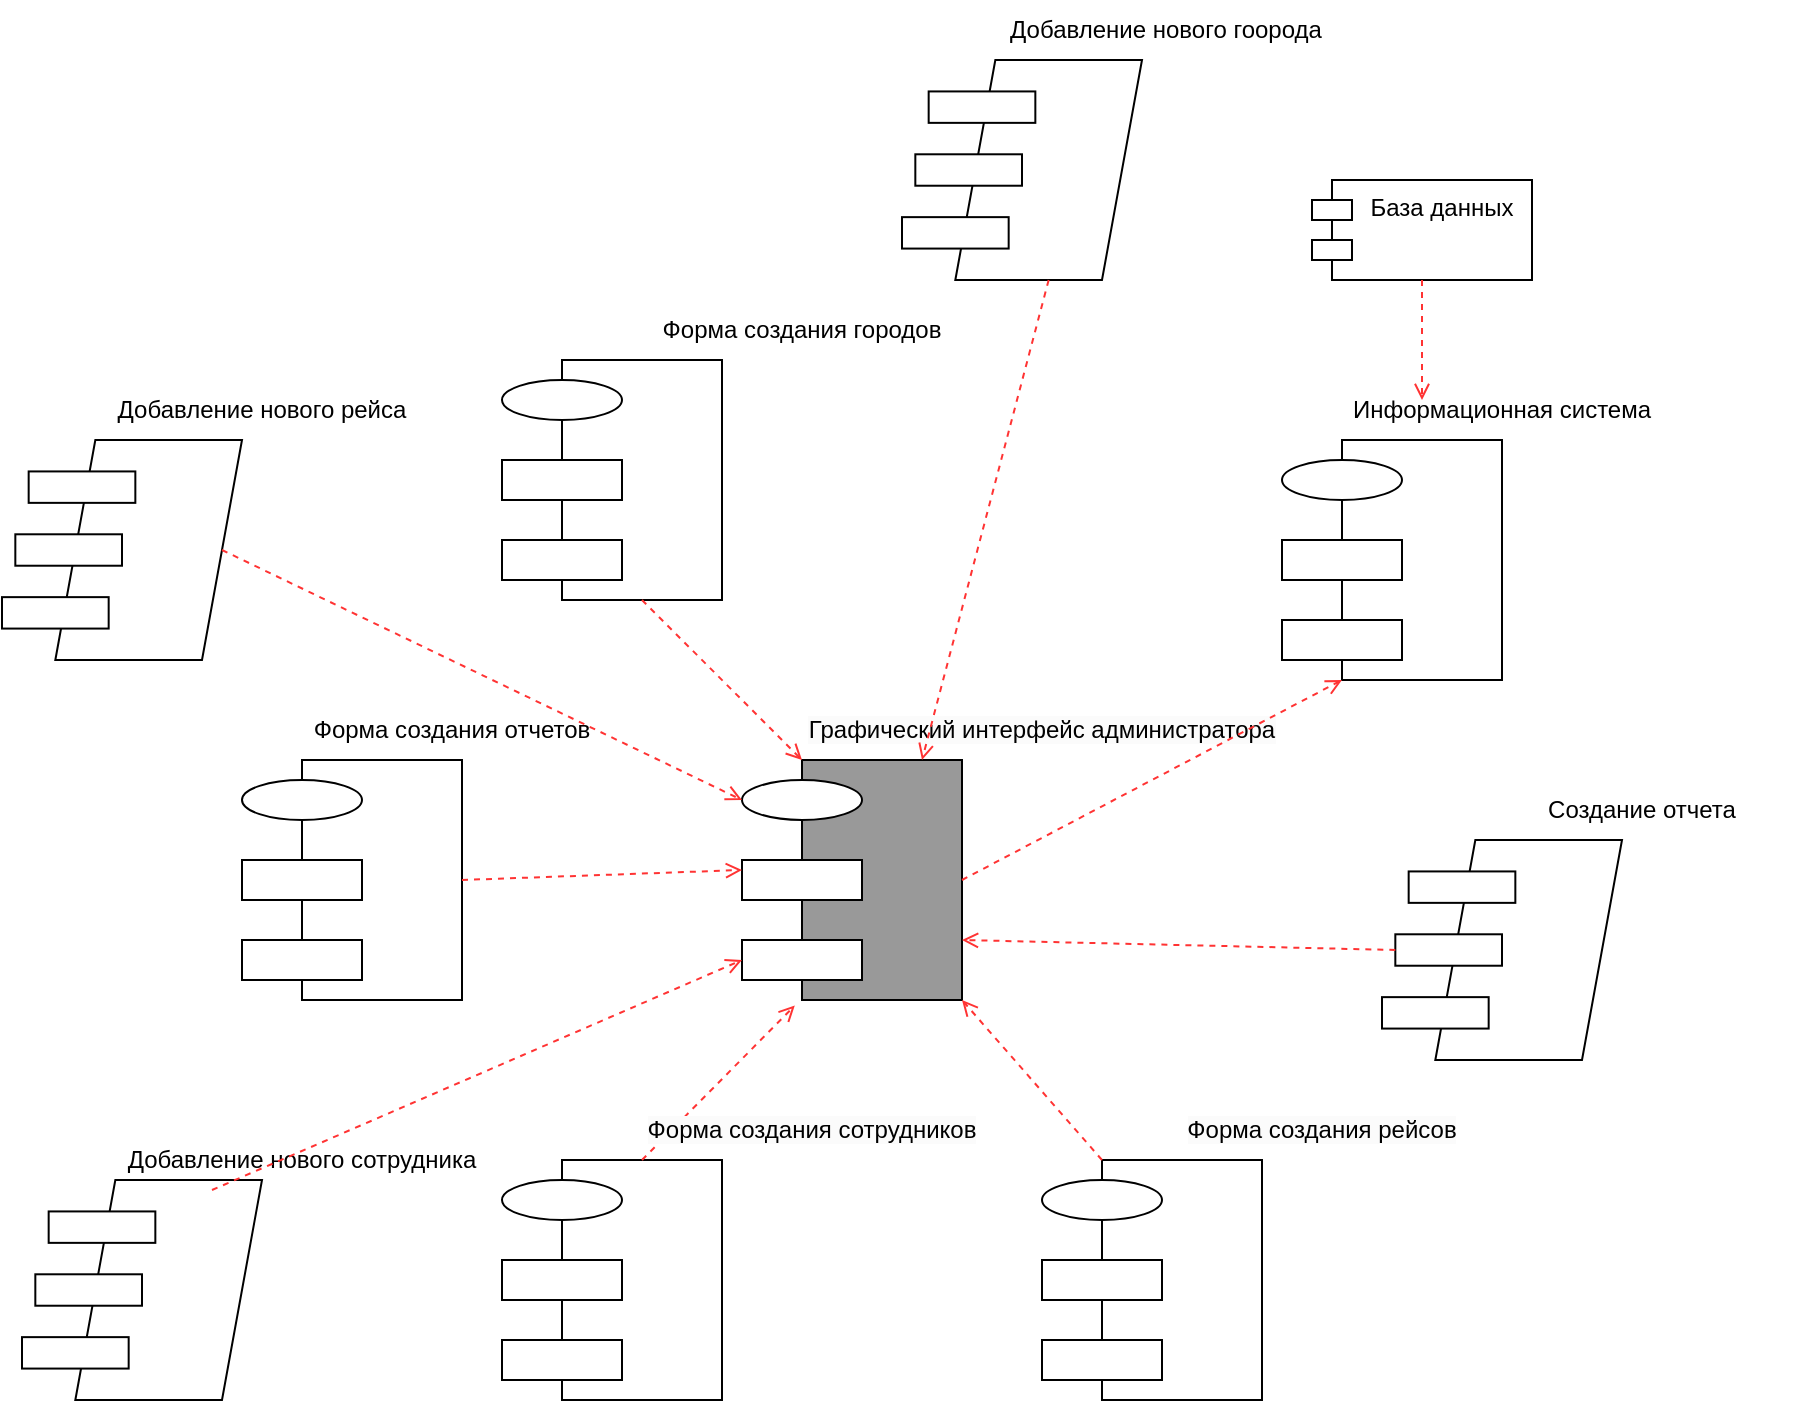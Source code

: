 <mxfile version="21.5.0" type="device">
  <diagram name="Страница 1" id="DnB3ECCsYAFyD7lBGwO7">
    <mxGraphModel dx="1925" dy="923" grid="1" gridSize="10" guides="1" tooltips="1" connect="1" arrows="1" fold="1" page="1" pageScale="1" pageWidth="827" pageHeight="1169" math="0" shadow="0">
      <root>
        <mxCell id="0" />
        <mxCell id="1" parent="0" />
        <mxCell id="ZuriIo2AjMGvqkW_SuE_-2" value="&lt;span style=&quot;color: rgb(0, 0, 0); font-family: Helvetica; font-size: 12px; font-style: normal; font-variant-ligatures: normal; font-variant-caps: normal; font-weight: 400; letter-spacing: normal; orphans: 2; text-indent: 0px; text-transform: none; widows: 2; word-spacing: 0px; -webkit-text-stroke-width: 0px; background-color: rgb(251, 251, 251); text-decoration-thickness: initial; text-decoration-style: initial; text-decoration-color: initial; float: none; display: inline !important;&quot;&gt;Графический интерфейс администратора&lt;/span&gt;" style="text;html=1;strokeColor=none;fillColor=none;align=center;verticalAlign=middle;whiteSpace=wrap;rounded=0;" vertex="1" parent="1">
          <mxGeometry x="200" y="370" width="240" height="30" as="geometry" />
        </mxCell>
        <mxCell id="ZuriIo2AjMGvqkW_SuE_-7" value="" style="group" vertex="1" connectable="0" parent="1">
          <mxGeometry x="170" y="400" width="110" height="120" as="geometry" />
        </mxCell>
        <mxCell id="ZuriIo2AjMGvqkW_SuE_-3" value="" style="rounded=0;whiteSpace=wrap;html=1;fillColor=#999999;" vertex="1" parent="ZuriIo2AjMGvqkW_SuE_-7">
          <mxGeometry x="30" width="80" height="120" as="geometry" />
        </mxCell>
        <mxCell id="ZuriIo2AjMGvqkW_SuE_-4" value="" style="ellipse;whiteSpace=wrap;html=1;" vertex="1" parent="ZuriIo2AjMGvqkW_SuE_-7">
          <mxGeometry y="10" width="60" height="20" as="geometry" />
        </mxCell>
        <mxCell id="ZuriIo2AjMGvqkW_SuE_-5" value="" style="rounded=0;whiteSpace=wrap;html=1;" vertex="1" parent="ZuriIo2AjMGvqkW_SuE_-7">
          <mxGeometry y="50" width="60" height="20" as="geometry" />
        </mxCell>
        <mxCell id="ZuriIo2AjMGvqkW_SuE_-6" value="" style="rounded=0;whiteSpace=wrap;html=1;" vertex="1" parent="ZuriIo2AjMGvqkW_SuE_-7">
          <mxGeometry y="90" width="60" height="20" as="geometry" />
        </mxCell>
        <mxCell id="ZuriIo2AjMGvqkW_SuE_-8" value="" style="group" vertex="1" connectable="0" parent="1">
          <mxGeometry x="440" y="240" width="110" height="120" as="geometry" />
        </mxCell>
        <mxCell id="ZuriIo2AjMGvqkW_SuE_-9" value="" style="rounded=0;whiteSpace=wrap;html=1;fillColor=#FFFFFF;" vertex="1" parent="ZuriIo2AjMGvqkW_SuE_-8">
          <mxGeometry x="30" width="80" height="120" as="geometry" />
        </mxCell>
        <mxCell id="ZuriIo2AjMGvqkW_SuE_-10" value="" style="ellipse;whiteSpace=wrap;html=1;" vertex="1" parent="ZuriIo2AjMGvqkW_SuE_-8">
          <mxGeometry y="10" width="60" height="20" as="geometry" />
        </mxCell>
        <mxCell id="ZuriIo2AjMGvqkW_SuE_-11" value="" style="rounded=0;whiteSpace=wrap;html=1;" vertex="1" parent="ZuriIo2AjMGvqkW_SuE_-8">
          <mxGeometry y="50" width="60" height="20" as="geometry" />
        </mxCell>
        <mxCell id="ZuriIo2AjMGvqkW_SuE_-12" value="" style="rounded=0;whiteSpace=wrap;html=1;" vertex="1" parent="ZuriIo2AjMGvqkW_SuE_-8">
          <mxGeometry y="90" width="60" height="20" as="geometry" />
        </mxCell>
        <mxCell id="ZuriIo2AjMGvqkW_SuE_-13" value="" style="endArrow=open;html=1;rounded=0;entryX=0;entryY=1;entryDx=0;entryDy=0;exitX=1;exitY=0.5;exitDx=0;exitDy=0;endFill=0;dashed=1;strokeColor=#FF3333;" edge="1" parent="1" source="ZuriIo2AjMGvqkW_SuE_-3" target="ZuriIo2AjMGvqkW_SuE_-9">
          <mxGeometry width="50" height="50" relative="1" as="geometry">
            <mxPoint x="390" y="540" as="sourcePoint" />
            <mxPoint x="440" y="490" as="targetPoint" />
          </mxGeometry>
        </mxCell>
        <mxCell id="ZuriIo2AjMGvqkW_SuE_-14" value="Информационная система" style="text;html=1;strokeColor=none;fillColor=none;align=center;verticalAlign=middle;whiteSpace=wrap;rounded=0;" vertex="1" parent="1">
          <mxGeometry x="470" y="210" width="160" height="30" as="geometry" />
        </mxCell>
        <mxCell id="ZuriIo2AjMGvqkW_SuE_-15" value="База данных" style="shape=module;align=left;spacingLeft=20;align=center;verticalAlign=top;whiteSpace=wrap;html=1;" vertex="1" parent="1">
          <mxGeometry x="455" y="110" width="110" height="50" as="geometry" />
        </mxCell>
        <mxCell id="ZuriIo2AjMGvqkW_SuE_-16" value="" style="endArrow=open;html=1;rounded=0;exitX=0.5;exitY=1;exitDx=0;exitDy=0;endFill=0;dashed=1;strokeColor=#FF3333;" edge="1" parent="1" source="ZuriIo2AjMGvqkW_SuE_-15">
          <mxGeometry width="50" height="50" relative="1" as="geometry">
            <mxPoint x="290" y="470" as="sourcePoint" />
            <mxPoint x="510" y="220" as="targetPoint" />
          </mxGeometry>
        </mxCell>
        <mxCell id="ZuriIo2AjMGvqkW_SuE_-23" value="" style="group" vertex="1" connectable="0" parent="1">
          <mxGeometry x="50" y="600" width="110" height="120" as="geometry" />
        </mxCell>
        <mxCell id="ZuriIo2AjMGvqkW_SuE_-24" value="" style="rounded=0;whiteSpace=wrap;html=1;fillColor=#FFFFFF;" vertex="1" parent="ZuriIo2AjMGvqkW_SuE_-23">
          <mxGeometry x="30" width="80" height="120" as="geometry" />
        </mxCell>
        <mxCell id="ZuriIo2AjMGvqkW_SuE_-25" value="" style="ellipse;whiteSpace=wrap;html=1;" vertex="1" parent="ZuriIo2AjMGvqkW_SuE_-23">
          <mxGeometry y="10" width="60" height="20" as="geometry" />
        </mxCell>
        <mxCell id="ZuriIo2AjMGvqkW_SuE_-26" value="" style="rounded=0;whiteSpace=wrap;html=1;" vertex="1" parent="ZuriIo2AjMGvqkW_SuE_-23">
          <mxGeometry y="50" width="60" height="20" as="geometry" />
        </mxCell>
        <mxCell id="ZuriIo2AjMGvqkW_SuE_-27" value="" style="rounded=0;whiteSpace=wrap;html=1;" vertex="1" parent="ZuriIo2AjMGvqkW_SuE_-23">
          <mxGeometry y="90" width="60" height="20" as="geometry" />
        </mxCell>
        <mxCell id="ZuriIo2AjMGvqkW_SuE_-28" value="" style="endArrow=open;html=1;rounded=0;entryX=-0.045;entryY=1.023;entryDx=0;entryDy=0;exitX=0.5;exitY=0;exitDx=0;exitDy=0;endFill=0;dashed=1;strokeColor=#FF3333;entryPerimeter=0;" edge="1" parent="1" source="ZuriIo2AjMGvqkW_SuE_-24" target="ZuriIo2AjMGvqkW_SuE_-3">
          <mxGeometry width="50" height="50" relative="1" as="geometry">
            <mxPoint x="210" y="620" as="sourcePoint" />
            <mxPoint x="400" y="520" as="targetPoint" />
          </mxGeometry>
        </mxCell>
        <mxCell id="ZuriIo2AjMGvqkW_SuE_-29" value="&lt;span style=&quot;color: rgb(0, 0, 0); font-family: Helvetica; font-size: 12px; font-style: normal; font-variant-ligatures: normal; font-variant-caps: normal; font-weight: 400; letter-spacing: normal; orphans: 2; text-indent: 0px; text-transform: none; widows: 2; word-spacing: 0px; -webkit-text-stroke-width: 0px; background-color: rgb(251, 251, 251); text-decoration-thickness: initial; text-decoration-style: initial; text-decoration-color: initial; float: none; display: inline !important;&quot;&gt;Форма создания сотрудников&lt;/span&gt;" style="text;html=1;strokeColor=none;fillColor=none;align=center;verticalAlign=middle;whiteSpace=wrap;rounded=0;" vertex="1" parent="1">
          <mxGeometry x="80" y="570" width="250" height="30" as="geometry" />
        </mxCell>
        <mxCell id="ZuriIo2AjMGvqkW_SuE_-36" value="" style="group" vertex="1" connectable="0" parent="1">
          <mxGeometry x="320" y="600" width="110" height="120" as="geometry" />
        </mxCell>
        <mxCell id="ZuriIo2AjMGvqkW_SuE_-37" value="" style="rounded=0;whiteSpace=wrap;html=1;fillColor=#FFFFFF;" vertex="1" parent="ZuriIo2AjMGvqkW_SuE_-36">
          <mxGeometry x="30" width="80" height="120" as="geometry" />
        </mxCell>
        <mxCell id="ZuriIo2AjMGvqkW_SuE_-38" value="" style="ellipse;whiteSpace=wrap;html=1;" vertex="1" parent="ZuriIo2AjMGvqkW_SuE_-36">
          <mxGeometry y="10" width="60" height="20" as="geometry" />
        </mxCell>
        <mxCell id="ZuriIo2AjMGvqkW_SuE_-39" value="" style="rounded=0;whiteSpace=wrap;html=1;" vertex="1" parent="ZuriIo2AjMGvqkW_SuE_-36">
          <mxGeometry y="50" width="60" height="20" as="geometry" />
        </mxCell>
        <mxCell id="ZuriIo2AjMGvqkW_SuE_-40" value="" style="rounded=0;whiteSpace=wrap;html=1;" vertex="1" parent="ZuriIo2AjMGvqkW_SuE_-36">
          <mxGeometry y="90" width="60" height="20" as="geometry" />
        </mxCell>
        <mxCell id="ZuriIo2AjMGvqkW_SuE_-41" value="&lt;span style=&quot;color: rgb(0, 0, 0); font-family: Helvetica; font-size: 12px; font-style: normal; font-variant-ligatures: normal; font-variant-caps: normal; font-weight: 400; letter-spacing: normal; orphans: 2; text-indent: 0px; text-transform: none; widows: 2; word-spacing: 0px; -webkit-text-stroke-width: 0px; background-color: rgb(251, 251, 251); text-decoration-thickness: initial; text-decoration-style: initial; text-decoration-color: initial; float: none; display: inline !important;&quot;&gt;Форма создания рейсов&lt;/span&gt;" style="text;html=1;strokeColor=none;fillColor=none;align=center;verticalAlign=middle;whiteSpace=wrap;rounded=0;" vertex="1" parent="1">
          <mxGeometry x="350" y="570" width="220" height="30" as="geometry" />
        </mxCell>
        <mxCell id="ZuriIo2AjMGvqkW_SuE_-42" value="" style="endArrow=open;html=1;rounded=0;entryX=1;entryY=1;entryDx=0;entryDy=0;exitX=0;exitY=1;exitDx=0;exitDy=0;endFill=0;dashed=1;strokeColor=#FF3333;" edge="1" parent="1" source="ZuriIo2AjMGvqkW_SuE_-41" target="ZuriIo2AjMGvqkW_SuE_-3">
          <mxGeometry width="50" height="50" relative="1" as="geometry">
            <mxPoint x="130" y="610" as="sourcePoint" />
            <mxPoint x="206" y="533" as="targetPoint" />
          </mxGeometry>
        </mxCell>
        <mxCell id="ZuriIo2AjMGvqkW_SuE_-44" value="" style="group" vertex="1" connectable="0" parent="1">
          <mxGeometry x="50" y="200" width="110" height="120" as="geometry" />
        </mxCell>
        <mxCell id="ZuriIo2AjMGvqkW_SuE_-45" value="" style="rounded=0;whiteSpace=wrap;html=1;fillColor=#FFFFFF;" vertex="1" parent="ZuriIo2AjMGvqkW_SuE_-44">
          <mxGeometry x="30" width="80" height="120" as="geometry" />
        </mxCell>
        <mxCell id="ZuriIo2AjMGvqkW_SuE_-46" value="" style="ellipse;whiteSpace=wrap;html=1;" vertex="1" parent="ZuriIo2AjMGvqkW_SuE_-44">
          <mxGeometry y="10" width="60" height="20" as="geometry" />
        </mxCell>
        <mxCell id="ZuriIo2AjMGvqkW_SuE_-47" value="" style="rounded=0;whiteSpace=wrap;html=1;" vertex="1" parent="ZuriIo2AjMGvqkW_SuE_-44">
          <mxGeometry y="50" width="60" height="20" as="geometry" />
        </mxCell>
        <mxCell id="ZuriIo2AjMGvqkW_SuE_-48" value="" style="rounded=0;whiteSpace=wrap;html=1;" vertex="1" parent="ZuriIo2AjMGvqkW_SuE_-44">
          <mxGeometry y="90" width="60" height="20" as="geometry" />
        </mxCell>
        <mxCell id="ZuriIo2AjMGvqkW_SuE_-49" value="" style="endArrow=open;html=1;rounded=0;entryX=0;entryY=1;entryDx=0;entryDy=0;exitX=0.5;exitY=1;exitDx=0;exitDy=0;endFill=0;dashed=1;strokeColor=#FF3333;" edge="1" parent="1" source="ZuriIo2AjMGvqkW_SuE_-45" target="ZuriIo2AjMGvqkW_SuE_-2">
          <mxGeometry width="50" height="50" relative="1" as="geometry">
            <mxPoint x="290" y="470" as="sourcePoint" />
            <mxPoint x="480" y="370" as="targetPoint" />
          </mxGeometry>
        </mxCell>
        <mxCell id="ZuriIo2AjMGvqkW_SuE_-50" value="Форма создания городов" style="text;html=1;strokeColor=none;fillColor=none;align=center;verticalAlign=middle;whiteSpace=wrap;rounded=0;" vertex="1" parent="1">
          <mxGeometry x="80" y="170" width="240" height="30" as="geometry" />
        </mxCell>
        <mxCell id="ZuriIo2AjMGvqkW_SuE_-51" value="" style="group" vertex="1" connectable="0" parent="1">
          <mxGeometry x="-80" y="400" width="110" height="120" as="geometry" />
        </mxCell>
        <mxCell id="ZuriIo2AjMGvqkW_SuE_-52" value="" style="rounded=0;whiteSpace=wrap;html=1;fillColor=#FFFFFF;" vertex="1" parent="ZuriIo2AjMGvqkW_SuE_-51">
          <mxGeometry x="30" width="80" height="120" as="geometry" />
        </mxCell>
        <mxCell id="ZuriIo2AjMGvqkW_SuE_-53" value="" style="ellipse;whiteSpace=wrap;html=1;" vertex="1" parent="ZuriIo2AjMGvqkW_SuE_-51">
          <mxGeometry y="10" width="60" height="20" as="geometry" />
        </mxCell>
        <mxCell id="ZuriIo2AjMGvqkW_SuE_-54" value="" style="rounded=0;whiteSpace=wrap;html=1;" vertex="1" parent="ZuriIo2AjMGvqkW_SuE_-51">
          <mxGeometry y="50" width="60" height="20" as="geometry" />
        </mxCell>
        <mxCell id="ZuriIo2AjMGvqkW_SuE_-55" value="" style="rounded=0;whiteSpace=wrap;html=1;" vertex="1" parent="ZuriIo2AjMGvqkW_SuE_-51">
          <mxGeometry y="90" width="60" height="20" as="geometry" />
        </mxCell>
        <mxCell id="ZuriIo2AjMGvqkW_SuE_-56" value="Форма создания отчетов" style="text;html=1;strokeColor=none;fillColor=none;align=center;verticalAlign=middle;whiteSpace=wrap;rounded=0;" vertex="1" parent="1">
          <mxGeometry x="-50" y="370" width="150" height="30" as="geometry" />
        </mxCell>
        <mxCell id="ZuriIo2AjMGvqkW_SuE_-57" value="" style="endArrow=open;html=1;rounded=0;entryX=0;entryY=0.25;entryDx=0;entryDy=0;exitX=1;exitY=0.5;exitDx=0;exitDy=0;endFill=0;dashed=1;strokeColor=#FF3333;" edge="1" parent="1" source="ZuriIo2AjMGvqkW_SuE_-52" target="ZuriIo2AjMGvqkW_SuE_-5">
          <mxGeometry width="50" height="50" relative="1" as="geometry">
            <mxPoint x="130" y="330" as="sourcePoint" />
            <mxPoint x="210" y="410" as="targetPoint" />
          </mxGeometry>
        </mxCell>
        <mxCell id="ZuriIo2AjMGvqkW_SuE_-62" value="" style="group" vertex="1" connectable="0" parent="1">
          <mxGeometry x="-190" y="610" width="120" height="110" as="geometry" />
        </mxCell>
        <mxCell id="ZuriIo2AjMGvqkW_SuE_-58" value="" style="shape=parallelogram;perimeter=parallelogramPerimeter;whiteSpace=wrap;html=1;fixedSize=1;" vertex="1" parent="ZuriIo2AjMGvqkW_SuE_-62">
          <mxGeometry x="26.667" width="93.333" height="110" as="geometry" />
        </mxCell>
        <mxCell id="ZuriIo2AjMGvqkW_SuE_-59" value="" style="rounded=0;whiteSpace=wrap;html=1;" vertex="1" parent="ZuriIo2AjMGvqkW_SuE_-62">
          <mxGeometry x="13.333" y="15.714" width="53.333" height="15.714" as="geometry" />
        </mxCell>
        <mxCell id="ZuriIo2AjMGvqkW_SuE_-60" value="" style="rounded=0;whiteSpace=wrap;html=1;" vertex="1" parent="ZuriIo2AjMGvqkW_SuE_-62">
          <mxGeometry x="6.667" y="47.143" width="53.333" height="15.714" as="geometry" />
        </mxCell>
        <mxCell id="ZuriIo2AjMGvqkW_SuE_-61" value="" style="rounded=0;whiteSpace=wrap;html=1;" vertex="1" parent="ZuriIo2AjMGvqkW_SuE_-62">
          <mxGeometry y="78.571" width="53.333" height="15.714" as="geometry" />
        </mxCell>
        <mxCell id="ZuriIo2AjMGvqkW_SuE_-63" value="Добавление нового сотрудника" style="text;html=1;strokeColor=none;fillColor=none;align=center;verticalAlign=middle;whiteSpace=wrap;rounded=0;" vertex="1" parent="1">
          <mxGeometry x="-140" y="585" width="180" height="30" as="geometry" />
        </mxCell>
        <mxCell id="ZuriIo2AjMGvqkW_SuE_-65" value="" style="endArrow=open;html=1;rounded=0;entryX=0;entryY=0.5;entryDx=0;entryDy=0;exitX=0.25;exitY=1;exitDx=0;exitDy=0;endFill=0;dashed=1;strokeColor=#FF3333;" edge="1" parent="1" source="ZuriIo2AjMGvqkW_SuE_-63" target="ZuriIo2AjMGvqkW_SuE_-6">
          <mxGeometry width="50" height="50" relative="1" as="geometry">
            <mxPoint x="130" y="610" as="sourcePoint" />
            <mxPoint x="206" y="533" as="targetPoint" />
          </mxGeometry>
        </mxCell>
        <mxCell id="ZuriIo2AjMGvqkW_SuE_-66" value="" style="group" vertex="1" connectable="0" parent="1">
          <mxGeometry x="-200" y="240" width="120" height="110" as="geometry" />
        </mxCell>
        <mxCell id="ZuriIo2AjMGvqkW_SuE_-67" value="" style="shape=parallelogram;perimeter=parallelogramPerimeter;whiteSpace=wrap;html=1;fixedSize=1;" vertex="1" parent="ZuriIo2AjMGvqkW_SuE_-66">
          <mxGeometry x="26.667" width="93.333" height="110" as="geometry" />
        </mxCell>
        <mxCell id="ZuriIo2AjMGvqkW_SuE_-68" value="" style="rounded=0;whiteSpace=wrap;html=1;" vertex="1" parent="ZuriIo2AjMGvqkW_SuE_-66">
          <mxGeometry x="13.333" y="15.714" width="53.333" height="15.714" as="geometry" />
        </mxCell>
        <mxCell id="ZuriIo2AjMGvqkW_SuE_-69" value="" style="rounded=0;whiteSpace=wrap;html=1;" vertex="1" parent="ZuriIo2AjMGvqkW_SuE_-66">
          <mxGeometry x="6.667" y="47.143" width="53.333" height="15.714" as="geometry" />
        </mxCell>
        <mxCell id="ZuriIo2AjMGvqkW_SuE_-70" value="" style="rounded=0;whiteSpace=wrap;html=1;" vertex="1" parent="ZuriIo2AjMGvqkW_SuE_-66">
          <mxGeometry y="78.571" width="53.333" height="15.714" as="geometry" />
        </mxCell>
        <mxCell id="ZuriIo2AjMGvqkW_SuE_-71" value="Добавление нового рейса" style="text;html=1;strokeColor=none;fillColor=none;align=center;verticalAlign=middle;whiteSpace=wrap;rounded=0;" vertex="1" parent="1">
          <mxGeometry x="-150" y="210" width="160" height="30" as="geometry" />
        </mxCell>
        <mxCell id="ZuriIo2AjMGvqkW_SuE_-73" value="" style="endArrow=open;html=1;rounded=0;entryX=0;entryY=0.5;entryDx=0;entryDy=0;exitX=1;exitY=0.5;exitDx=0;exitDy=0;endFill=0;dashed=1;strokeColor=#FF3333;" edge="1" parent="1" source="ZuriIo2AjMGvqkW_SuE_-67" target="ZuriIo2AjMGvqkW_SuE_-4">
          <mxGeometry width="50" height="50" relative="1" as="geometry">
            <mxPoint x="40" y="470" as="sourcePoint" />
            <mxPoint x="180" y="465" as="targetPoint" />
          </mxGeometry>
        </mxCell>
        <mxCell id="ZuriIo2AjMGvqkW_SuE_-74" value="" style="group" vertex="1" connectable="0" parent="1">
          <mxGeometry x="250" y="50" width="120" height="110" as="geometry" />
        </mxCell>
        <mxCell id="ZuriIo2AjMGvqkW_SuE_-75" value="" style="shape=parallelogram;perimeter=parallelogramPerimeter;whiteSpace=wrap;html=1;fixedSize=1;" vertex="1" parent="ZuriIo2AjMGvqkW_SuE_-74">
          <mxGeometry x="26.667" width="93.333" height="110" as="geometry" />
        </mxCell>
        <mxCell id="ZuriIo2AjMGvqkW_SuE_-76" value="" style="rounded=0;whiteSpace=wrap;html=1;" vertex="1" parent="ZuriIo2AjMGvqkW_SuE_-74">
          <mxGeometry x="13.333" y="15.714" width="53.333" height="15.714" as="geometry" />
        </mxCell>
        <mxCell id="ZuriIo2AjMGvqkW_SuE_-77" value="" style="rounded=0;whiteSpace=wrap;html=1;" vertex="1" parent="ZuriIo2AjMGvqkW_SuE_-74">
          <mxGeometry x="6.667" y="47.143" width="53.333" height="15.714" as="geometry" />
        </mxCell>
        <mxCell id="ZuriIo2AjMGvqkW_SuE_-78" value="" style="rounded=0;whiteSpace=wrap;html=1;" vertex="1" parent="ZuriIo2AjMGvqkW_SuE_-74">
          <mxGeometry y="78.571" width="53.333" height="15.714" as="geometry" />
        </mxCell>
        <mxCell id="ZuriIo2AjMGvqkW_SuE_-79" value="Добавление нового гоорода" style="text;html=1;strokeColor=none;fillColor=none;align=center;verticalAlign=middle;whiteSpace=wrap;rounded=0;" vertex="1" parent="1">
          <mxGeometry x="294" y="20" width="176" height="30" as="geometry" />
        </mxCell>
        <mxCell id="ZuriIo2AjMGvqkW_SuE_-80" value="" style="endArrow=open;html=1;rounded=0;entryX=0.75;entryY=0;entryDx=0;entryDy=0;exitX=0.5;exitY=1;exitDx=0;exitDy=0;endFill=0;dashed=1;strokeColor=#FF3333;" edge="1" parent="1" source="ZuriIo2AjMGvqkW_SuE_-75" target="ZuriIo2AjMGvqkW_SuE_-3">
          <mxGeometry width="50" height="50" relative="1" as="geometry">
            <mxPoint x="130" y="330" as="sourcePoint" />
            <mxPoint x="210" y="410" as="targetPoint" />
          </mxGeometry>
        </mxCell>
        <mxCell id="ZuriIo2AjMGvqkW_SuE_-81" value="" style="group" vertex="1" connectable="0" parent="1">
          <mxGeometry x="490" y="440" width="120" height="110" as="geometry" />
        </mxCell>
        <mxCell id="ZuriIo2AjMGvqkW_SuE_-82" value="" style="shape=parallelogram;perimeter=parallelogramPerimeter;whiteSpace=wrap;html=1;fixedSize=1;" vertex="1" parent="ZuriIo2AjMGvqkW_SuE_-81">
          <mxGeometry x="26.667" width="93.333" height="110" as="geometry" />
        </mxCell>
        <mxCell id="ZuriIo2AjMGvqkW_SuE_-83" value="" style="rounded=0;whiteSpace=wrap;html=1;" vertex="1" parent="ZuriIo2AjMGvqkW_SuE_-81">
          <mxGeometry x="13.333" y="15.714" width="53.333" height="15.714" as="geometry" />
        </mxCell>
        <mxCell id="ZuriIo2AjMGvqkW_SuE_-84" value="" style="rounded=0;whiteSpace=wrap;html=1;" vertex="1" parent="ZuriIo2AjMGvqkW_SuE_-81">
          <mxGeometry x="6.667" y="47.143" width="53.333" height="15.714" as="geometry" />
        </mxCell>
        <mxCell id="ZuriIo2AjMGvqkW_SuE_-85" value="" style="rounded=0;whiteSpace=wrap;html=1;" vertex="1" parent="ZuriIo2AjMGvqkW_SuE_-81">
          <mxGeometry y="78.571" width="53.333" height="15.714" as="geometry" />
        </mxCell>
        <mxCell id="ZuriIo2AjMGvqkW_SuE_-86" value="Создание отчета" style="text;html=1;strokeColor=none;fillColor=none;align=center;verticalAlign=middle;whiteSpace=wrap;rounded=0;" vertex="1" parent="1">
          <mxGeometry x="540" y="410" width="160" height="30" as="geometry" />
        </mxCell>
        <mxCell id="ZuriIo2AjMGvqkW_SuE_-87" value="" style="endArrow=open;html=1;rounded=0;entryX=1;entryY=0.75;entryDx=0;entryDy=0;endFill=0;dashed=1;strokeColor=#FF3333;exitX=0;exitY=0.5;exitDx=0;exitDy=0;" edge="1" parent="1" source="ZuriIo2AjMGvqkW_SuE_-84" target="ZuriIo2AjMGvqkW_SuE_-3">
          <mxGeometry width="50" height="50" relative="1" as="geometry">
            <mxPoint x="380" y="490" as="sourcePoint" />
            <mxPoint x="480" y="370" as="targetPoint" />
          </mxGeometry>
        </mxCell>
      </root>
    </mxGraphModel>
  </diagram>
</mxfile>

